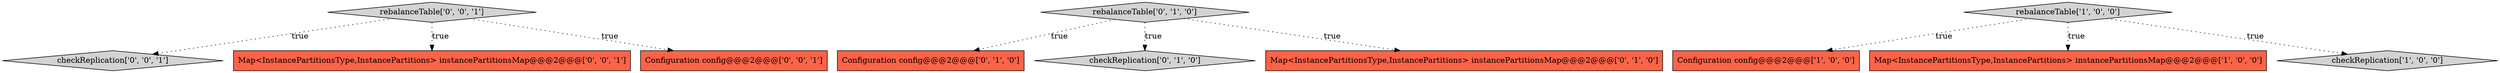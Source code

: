 digraph {
10 [style = filled, label = "rebalanceTable['0', '0', '1']", fillcolor = lightgray, shape = diamond image = "AAA0AAABBB3BBB"];
7 [style = filled, label = "rebalanceTable['0', '1', '0']", fillcolor = lightgray, shape = diamond image = "AAA0AAABBB2BBB"];
9 [style = filled, label = "checkReplication['0', '0', '1']", fillcolor = lightgray, shape = diamond image = "AAA0AAABBB3BBB"];
11 [style = filled, label = "Map<InstancePartitionsType,InstancePartitions> instancePartitionsMap@@@2@@@['0', '0', '1']", fillcolor = tomato, shape = box image = "AAA0AAABBB3BBB"];
4 [style = filled, label = "Configuration config@@@2@@@['0', '1', '0']", fillcolor = tomato, shape = box image = "AAA0AAABBB2BBB"];
3 [style = filled, label = "Configuration config@@@2@@@['1', '0', '0']", fillcolor = tomato, shape = box image = "AAA0AAABBB1BBB"];
6 [style = filled, label = "checkReplication['0', '1', '0']", fillcolor = lightgray, shape = diamond image = "AAA0AAABBB2BBB"];
1 [style = filled, label = "rebalanceTable['1', '0', '0']", fillcolor = lightgray, shape = diamond image = "AAA0AAABBB1BBB"];
2 [style = filled, label = "Map<InstancePartitionsType,InstancePartitions> instancePartitionsMap@@@2@@@['1', '0', '0']", fillcolor = tomato, shape = box image = "AAA0AAABBB1BBB"];
0 [style = filled, label = "checkReplication['1', '0', '0']", fillcolor = lightgray, shape = diamond image = "AAA0AAABBB1BBB"];
8 [style = filled, label = "Configuration config@@@2@@@['0', '0', '1']", fillcolor = tomato, shape = box image = "AAA0AAABBB3BBB"];
5 [style = filled, label = "Map<InstancePartitionsType,InstancePartitions> instancePartitionsMap@@@2@@@['0', '1', '0']", fillcolor = tomato, shape = box image = "AAA0AAABBB2BBB"];
1->2 [style = dotted, label="true"];
1->3 [style = dotted, label="true"];
7->4 [style = dotted, label="true"];
10->11 [style = dotted, label="true"];
10->8 [style = dotted, label="true"];
10->9 [style = dotted, label="true"];
1->0 [style = dotted, label="true"];
7->5 [style = dotted, label="true"];
7->6 [style = dotted, label="true"];
}
